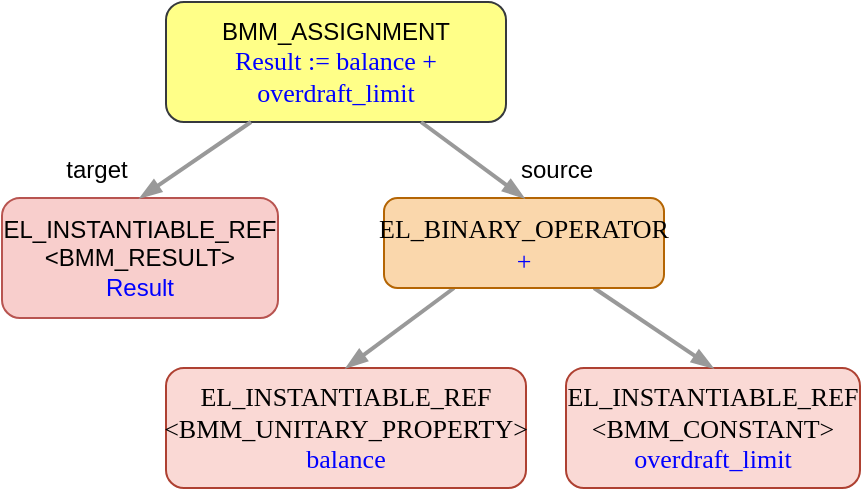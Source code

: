 <mxfile version="12.6.5" type="device"><diagram id="T1bN20LsihRzyOmEhu59" name="Page-1"><mxGraphModel dx="1366" dy="816" grid="1" gridSize="10" guides="1" tooltips="1" connect="1" arrows="1" fold="1" page="1" pageScale="1" pageWidth="1169" pageHeight="827" math="0" shadow="0"><root><mxCell id="0"/><mxCell id="1" parent="0"/><mxCell id="mJRC4oi6M7qBUFt7QNun-1" value="EL_INSTANTIABLE_REF&lt;br&gt;&amp;lt;BMM_RESULT&amp;gt;&lt;br&gt;&lt;font color=&quot;#0000ff&quot;&gt;Result&lt;/font&gt;" style="rounded=1;whiteSpace=wrap;html=1;fillColor=#f8cecc;strokeColor=#b85450;" parent="1" vertex="1"><mxGeometry x="238" y="375" width="138" height="60" as="geometry"/></mxCell><mxCell id="v00cajPfaKQEEG9e7Bks-1" value="EL_INSTANTIABLE_REF&lt;br&gt;&amp;lt;BMM_UNITARY_PROPERTY&amp;gt;&lt;br&gt;&lt;font color=&quot;#0000ff&quot;&gt;balance&lt;/font&gt;" style="rounded=1;whiteSpace=wrap;html=1;shadow=0;glass=0;comic=0;labelBackgroundColor=none;strokeColor=#ae4132;strokeWidth=1;fillColor=#fad9d5;fontFamily=Tahoma;fontSize=13;align=center;" parent="1" vertex="1"><mxGeometry x="320" y="460" width="180" height="60" as="geometry"/></mxCell><mxCell id="v00cajPfaKQEEG9e7Bks-2" value="EL_INSTANTIABLE_REF&lt;br&gt;&amp;lt;BMM_CONSTANT&amp;gt;&lt;br&gt;&lt;font color=&quot;#0000ff&quot;&gt;overdraft_limit&lt;/font&gt;" style="rounded=1;whiteSpace=wrap;html=1;shadow=0;glass=0;comic=0;labelBackgroundColor=none;strokeColor=#ae4132;strokeWidth=1;fillColor=#fad9d5;fontFamily=Tahoma;fontSize=13;align=center;" parent="1" vertex="1"><mxGeometry x="520" y="460" width="147" height="60" as="geometry"/></mxCell><mxCell id="v00cajPfaKQEEG9e7Bks-3" style="rounded=0;orthogonalLoop=1;jettySize=auto;html=1;exitX=0.25;exitY=1;exitDx=0;exitDy=0;entryX=0.5;entryY=0;entryDx=0;entryDy=0;strokeWidth=2;strokeColor=#999999;endArrow=blockThin;endFill=1;" parent="1" source="v00cajPfaKQEEG9e7Bks-5" target="v00cajPfaKQEEG9e7Bks-1" edge="1"><mxGeometry relative="1" as="geometry"/></mxCell><mxCell id="v00cajPfaKQEEG9e7Bks-4" style="edgeStyle=none;rounded=0;orthogonalLoop=1;jettySize=auto;html=1;exitX=0.75;exitY=1;exitDx=0;exitDy=0;entryX=0.5;entryY=0;entryDx=0;entryDy=0;strokeWidth=2;strokeColor=#999999;endArrow=blockThin;endFill=1;" parent="1" source="v00cajPfaKQEEG9e7Bks-5" target="v00cajPfaKQEEG9e7Bks-2" edge="1"><mxGeometry relative="1" as="geometry"/></mxCell><mxCell id="v00cajPfaKQEEG9e7Bks-5" value="EL_BINARY_OPERATOR&lt;br&gt;&lt;font color=&quot;#0000ff&quot;&gt;+&lt;/font&gt;&lt;font color=&quot;#000000&quot;&gt;&lt;br&gt;&lt;/font&gt;" style="rounded=1;whiteSpace=wrap;html=1;shadow=0;glass=0;comic=0;labelBackgroundColor=none;strokeColor=#b46504;strokeWidth=1;fillColor=#fad7ac;fontFamily=Tahoma;fontSize=13;align=center;" parent="1" vertex="1"><mxGeometry x="429" y="375" width="140" height="45" as="geometry"/></mxCell><mxCell id="v00cajPfaKQEEG9e7Bks-16" value="BMM_ASSIGNMENT&lt;b&gt;&lt;br&gt;&lt;/b&gt;&lt;span style=&quot;color: rgb(0 , 0 , 255) ; font-family: &amp;#34;tahoma&amp;#34; ; font-size: 13px&quot;&gt;Result := balance + overdraft_limit&lt;/span&gt;&lt;b&gt;&lt;br&gt;&lt;/b&gt;" style="rounded=1;whiteSpace=wrap;html=1;fillColor=#ffff88;strokeColor=#36393d;" parent="1" vertex="1"><mxGeometry x="320" y="277" width="170" height="60" as="geometry"/></mxCell><mxCell id="v00cajPfaKQEEG9e7Bks-17" style="rounded=0;orthogonalLoop=1;jettySize=auto;html=1;entryX=0.5;entryY=0;entryDx=0;entryDy=0;strokeWidth=2;strokeColor=#999999;endArrow=blockThin;endFill=1;exitX=0.25;exitY=1;exitDx=0;exitDy=0;" parent="1" source="v00cajPfaKQEEG9e7Bks-16" target="mJRC4oi6M7qBUFt7QNun-1" edge="1"><mxGeometry relative="1" as="geometry"><mxPoint x="474" y="450" as="sourcePoint"/><mxPoint x="420" y="482" as="targetPoint"/></mxGeometry></mxCell><mxCell id="v00cajPfaKQEEG9e7Bks-19" style="rounded=0;orthogonalLoop=1;jettySize=auto;html=1;entryX=0.5;entryY=0;entryDx=0;entryDy=0;strokeWidth=2;strokeColor=#999999;endArrow=blockThin;endFill=1;exitX=0.75;exitY=1;exitDx=0;exitDy=0;" parent="1" source="v00cajPfaKQEEG9e7Bks-16" target="v00cajPfaKQEEG9e7Bks-5" edge="1"><mxGeometry relative="1" as="geometry"><mxPoint x="332.5" y="320" as="sourcePoint"/><mxPoint x="195" y="385" as="targetPoint"/></mxGeometry></mxCell><mxCell id="v00cajPfaKQEEG9e7Bks-20" value="target" style="text;html=1;align=center;verticalAlign=middle;resizable=0;points=[];autosize=1;" parent="1" vertex="1"><mxGeometry x="260" y="351" width="50" height="20" as="geometry"/></mxCell><mxCell id="v00cajPfaKQEEG9e7Bks-21" value="source" style="text;html=1;align=center;verticalAlign=middle;resizable=0;points=[];autosize=1;" parent="1" vertex="1"><mxGeometry x="490" y="351" width="50" height="20" as="geometry"/></mxCell></root></mxGraphModel></diagram></mxfile>